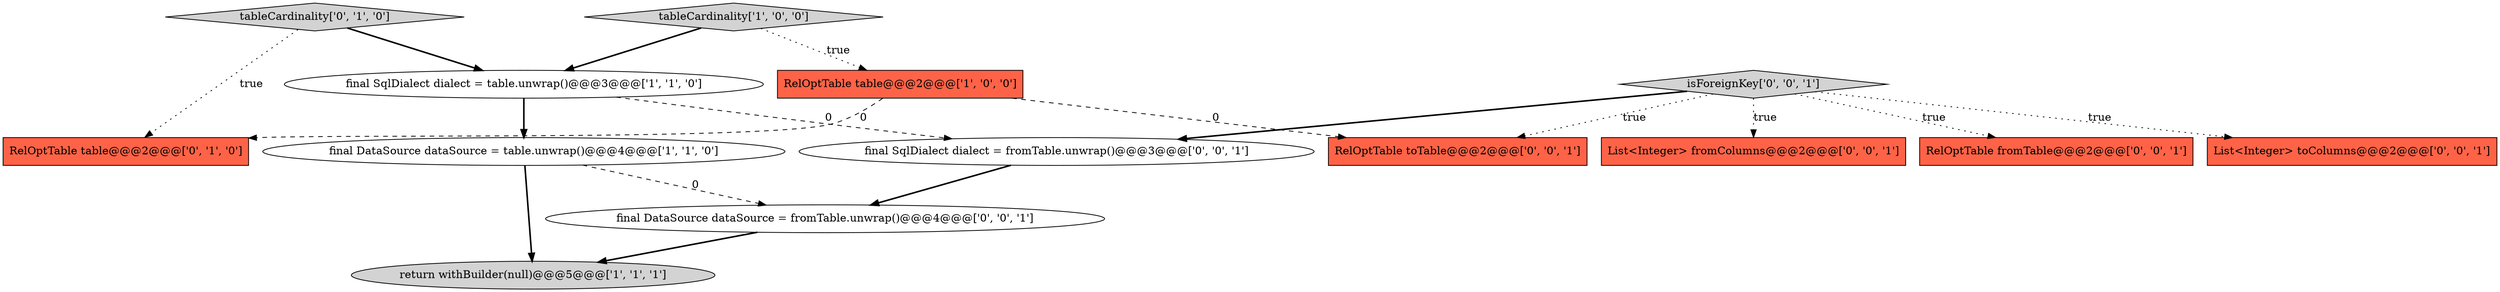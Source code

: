 digraph {
8 [style = filled, label = "final SqlDialect dialect = fromTable.unwrap()@@@3@@@['0', '0', '1']", fillcolor = white, shape = ellipse image = "AAA0AAABBB3BBB"];
13 [style = filled, label = "RelOptTable toTable@@@2@@@['0', '0', '1']", fillcolor = tomato, shape = box image = "AAA0AAABBB3BBB"];
5 [style = filled, label = "tableCardinality['0', '1', '0']", fillcolor = lightgray, shape = diamond image = "AAA0AAABBB2BBB"];
3 [style = filled, label = "final SqlDialect dialect = table.unwrap()@@@3@@@['1', '1', '0']", fillcolor = white, shape = ellipse image = "AAA0AAABBB1BBB"];
12 [style = filled, label = "List<Integer> fromColumns@@@2@@@['0', '0', '1']", fillcolor = tomato, shape = box image = "AAA0AAABBB3BBB"];
6 [style = filled, label = "RelOptTable table@@@2@@@['0', '1', '0']", fillcolor = tomato, shape = box image = "AAA1AAABBB2BBB"];
1 [style = filled, label = "final DataSource dataSource = table.unwrap()@@@4@@@['1', '1', '0']", fillcolor = white, shape = ellipse image = "AAA0AAABBB1BBB"];
0 [style = filled, label = "RelOptTable table@@@2@@@['1', '0', '0']", fillcolor = tomato, shape = box image = "AAA1AAABBB1BBB"];
7 [style = filled, label = "isForeignKey['0', '0', '1']", fillcolor = lightgray, shape = diamond image = "AAA0AAABBB3BBB"];
2 [style = filled, label = "tableCardinality['1', '0', '0']", fillcolor = lightgray, shape = diamond image = "AAA0AAABBB1BBB"];
9 [style = filled, label = "RelOptTable fromTable@@@2@@@['0', '0', '1']", fillcolor = tomato, shape = box image = "AAA0AAABBB3BBB"];
4 [style = filled, label = "return withBuilder(null)@@@5@@@['1', '1', '1']", fillcolor = lightgray, shape = ellipse image = "AAA0AAABBB1BBB"];
11 [style = filled, label = "List<Integer> toColumns@@@2@@@['0', '0', '1']", fillcolor = tomato, shape = box image = "AAA0AAABBB3BBB"];
10 [style = filled, label = "final DataSource dataSource = fromTable.unwrap()@@@4@@@['0', '0', '1']", fillcolor = white, shape = ellipse image = "AAA0AAABBB3BBB"];
5->3 [style = bold, label=""];
5->6 [style = dotted, label="true"];
3->8 [style = dashed, label="0"];
8->10 [style = bold, label=""];
1->4 [style = bold, label=""];
2->0 [style = dotted, label="true"];
1->10 [style = dashed, label="0"];
7->9 [style = dotted, label="true"];
7->11 [style = dotted, label="true"];
3->1 [style = bold, label=""];
7->8 [style = bold, label=""];
0->13 [style = dashed, label="0"];
7->13 [style = dotted, label="true"];
2->3 [style = bold, label=""];
7->12 [style = dotted, label="true"];
0->6 [style = dashed, label="0"];
10->4 [style = bold, label=""];
}

